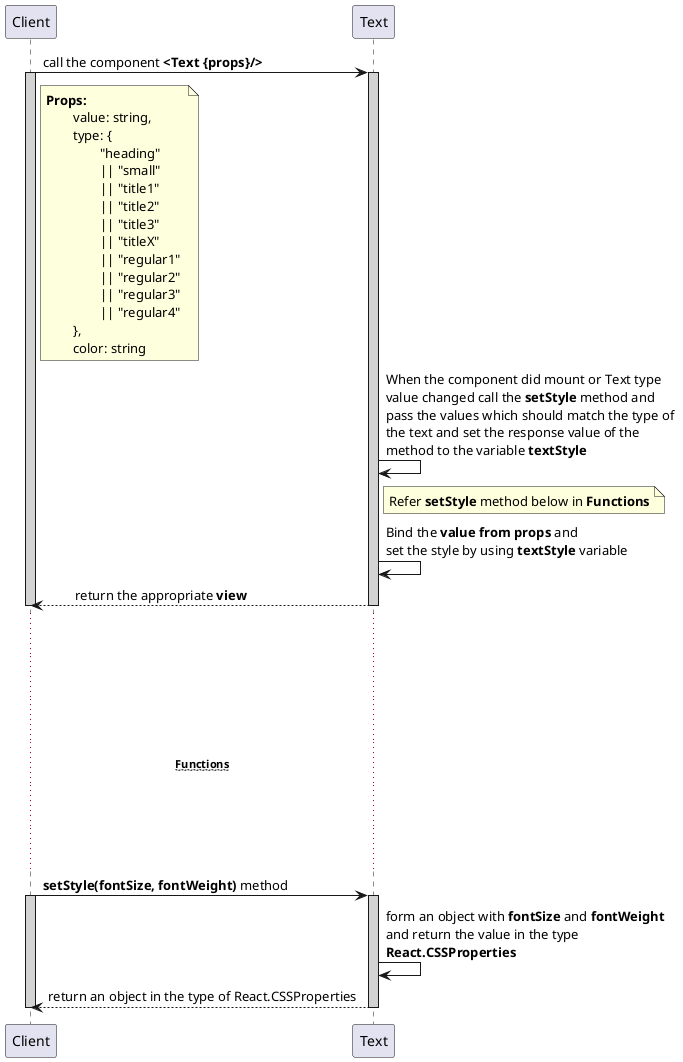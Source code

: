 @startuml Text
participant Client
participant Text

Client -> Text : call the component **<Text {props}/>**
activate Client #D3D3D3
activate Text #D3D3D3

note right of Client:**Props:** \n\tvalue: string, \n\ttype: {\n\t\t"heading" \n\t\t|| "small" \n\t\t|| "title1" \n\t\t|| "title2" \n\t\t|| "title3" \n\t\t|| "titleX" \n\t\t|| "regular1" \n\t\t|| "regular2" \n\t\t|| "regular3" \n\t\t|| "regular4" \n\t}, \n\tcolor: string
Text -> Text: When the component did mount or Text type \nvalue changed call the **setStyle** method and \npass the values which should match the type of \nthe text and set the response value of the \nmethod to the variable **textStyle**
note right of Text: Refer **setStyle** method below in **Functions**

Text -> Text : Bind the **value from props** and \nset the style by using **textStyle** variable

Client <-- Text : \treturn the appropriate **view**
deactivate Text
deactivate Client

... ...
... ...
... ...
...~~**Functions**~~...
... ...
... ...

Client -> Text: **setStyle(fontSize, fontWeight)** method
activate Client #D3D3D3
activate Text #D3D3D3
Text -> Text : form an object with **fontSize** and **fontWeight** \nand return the value in the type \n**React.CSSProperties**
Client <-- Text : return an object in the type of React.CSSProperties
deactivate Text

deactivate Client

@enduml